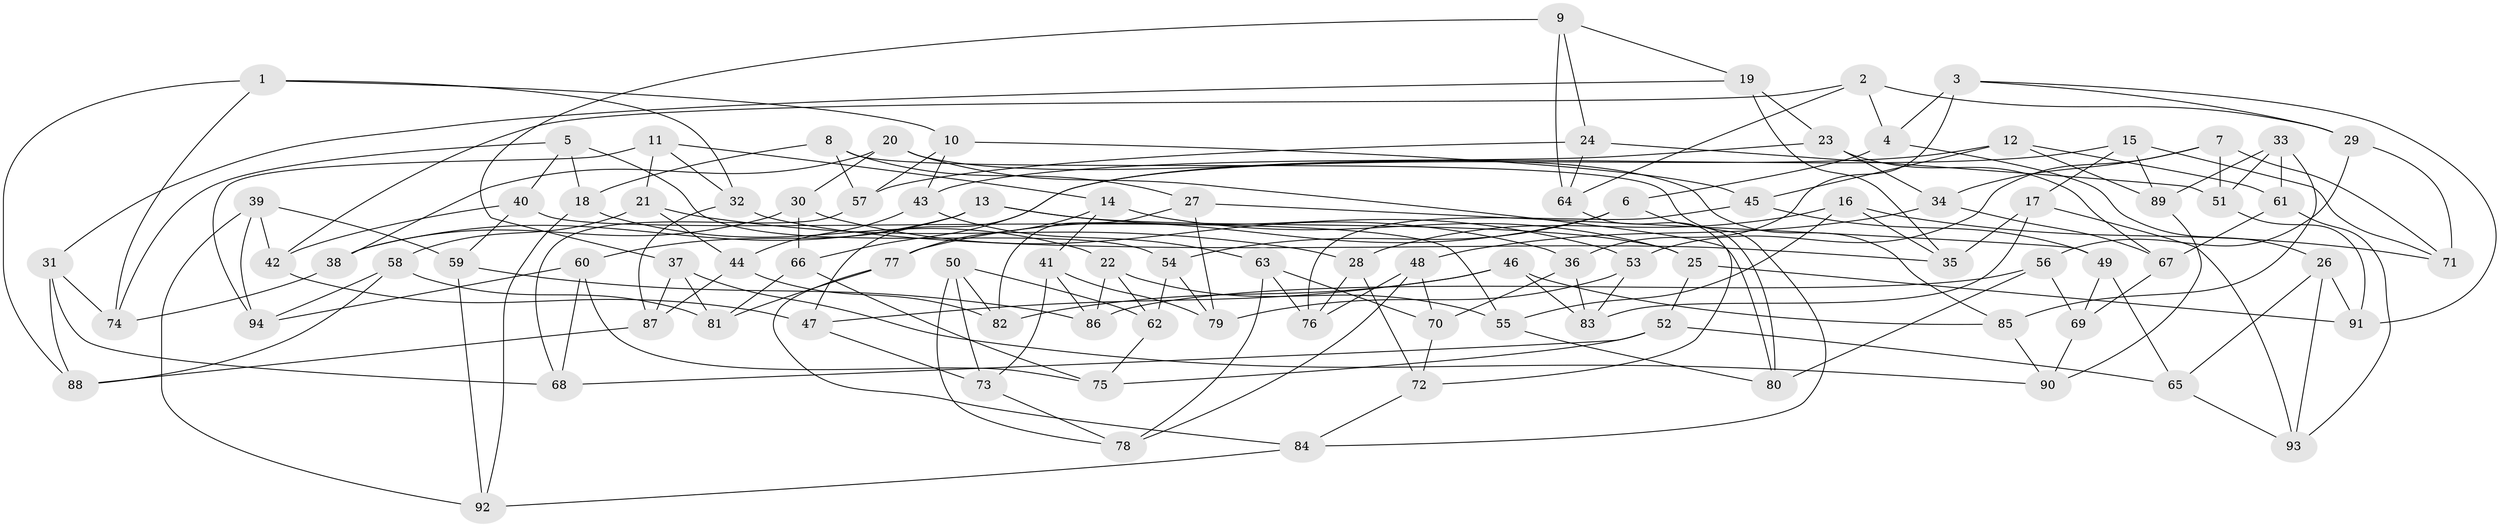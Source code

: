 // coarse degree distribution, {4: 0.23404255319148937, 5: 0.3191489361702128, 6: 0.3617021276595745, 3: 0.02127659574468085, 2: 0.02127659574468085, 8: 0.0425531914893617}
// Generated by graph-tools (version 1.1) at 2025/38/03/04/25 23:38:07]
// undirected, 94 vertices, 188 edges
graph export_dot {
  node [color=gray90,style=filled];
  1;
  2;
  3;
  4;
  5;
  6;
  7;
  8;
  9;
  10;
  11;
  12;
  13;
  14;
  15;
  16;
  17;
  18;
  19;
  20;
  21;
  22;
  23;
  24;
  25;
  26;
  27;
  28;
  29;
  30;
  31;
  32;
  33;
  34;
  35;
  36;
  37;
  38;
  39;
  40;
  41;
  42;
  43;
  44;
  45;
  46;
  47;
  48;
  49;
  50;
  51;
  52;
  53;
  54;
  55;
  56;
  57;
  58;
  59;
  60;
  61;
  62;
  63;
  64;
  65;
  66;
  67;
  68;
  69;
  70;
  71;
  72;
  73;
  74;
  75;
  76;
  77;
  78;
  79;
  80;
  81;
  82;
  83;
  84;
  85;
  86;
  87;
  88;
  89;
  90;
  91;
  92;
  93;
  94;
  1 -- 74;
  1 -- 88;
  1 -- 10;
  1 -- 32;
  2 -- 42;
  2 -- 4;
  2 -- 29;
  2 -- 64;
  3 -- 4;
  3 -- 36;
  3 -- 29;
  3 -- 91;
  4 -- 26;
  4 -- 6;
  5 -- 54;
  5 -- 40;
  5 -- 18;
  5 -- 74;
  6 -- 54;
  6 -- 77;
  6 -- 80;
  7 -- 53;
  7 -- 51;
  7 -- 71;
  7 -- 34;
  8 -- 18;
  8 -- 57;
  8 -- 27;
  8 -- 84;
  9 -- 24;
  9 -- 64;
  9 -- 37;
  9 -- 19;
  10 -- 45;
  10 -- 57;
  10 -- 43;
  11 -- 94;
  11 -- 14;
  11 -- 32;
  11 -- 21;
  12 -- 47;
  12 -- 61;
  12 -- 89;
  12 -- 45;
  13 -- 38;
  13 -- 25;
  13 -- 60;
  13 -- 53;
  14 -- 77;
  14 -- 41;
  14 -- 25;
  15 -- 66;
  15 -- 71;
  15 -- 89;
  15 -- 17;
  16 -- 35;
  16 -- 28;
  16 -- 71;
  16 -- 55;
  17 -- 83;
  17 -- 35;
  17 -- 93;
  18 -- 92;
  18 -- 22;
  19 -- 31;
  19 -- 35;
  19 -- 23;
  20 -- 38;
  20 -- 85;
  20 -- 80;
  20 -- 30;
  21 -- 58;
  21 -- 28;
  21 -- 44;
  22 -- 62;
  22 -- 86;
  22 -- 55;
  23 -- 67;
  23 -- 34;
  23 -- 43;
  24 -- 64;
  24 -- 57;
  24 -- 51;
  25 -- 91;
  25 -- 52;
  26 -- 93;
  26 -- 65;
  26 -- 91;
  27 -- 79;
  27 -- 82;
  27 -- 49;
  28 -- 76;
  28 -- 72;
  29 -- 71;
  29 -- 56;
  30 -- 66;
  30 -- 36;
  30 -- 38;
  31 -- 88;
  31 -- 68;
  31 -- 74;
  32 -- 87;
  32 -- 35;
  33 -- 61;
  33 -- 89;
  33 -- 51;
  33 -- 85;
  34 -- 67;
  34 -- 48;
  36 -- 83;
  36 -- 70;
  37 -- 87;
  37 -- 90;
  37 -- 81;
  38 -- 74;
  39 -- 94;
  39 -- 42;
  39 -- 59;
  39 -- 92;
  40 -- 59;
  40 -- 42;
  40 -- 55;
  41 -- 73;
  41 -- 79;
  41 -- 86;
  42 -- 47;
  43 -- 63;
  43 -- 44;
  44 -- 82;
  44 -- 87;
  45 -- 76;
  45 -- 49;
  46 -- 85;
  46 -- 83;
  46 -- 82;
  46 -- 47;
  47 -- 73;
  48 -- 76;
  48 -- 70;
  48 -- 78;
  49 -- 65;
  49 -- 69;
  50 -- 73;
  50 -- 82;
  50 -- 78;
  50 -- 62;
  51 -- 91;
  52 -- 68;
  52 -- 65;
  52 -- 75;
  53 -- 79;
  53 -- 83;
  54 -- 79;
  54 -- 62;
  55 -- 80;
  56 -- 80;
  56 -- 86;
  56 -- 69;
  57 -- 68;
  58 -- 81;
  58 -- 88;
  58 -- 94;
  59 -- 86;
  59 -- 92;
  60 -- 68;
  60 -- 75;
  60 -- 94;
  61 -- 93;
  61 -- 67;
  62 -- 75;
  63 -- 78;
  63 -- 70;
  63 -- 76;
  64 -- 72;
  65 -- 93;
  66 -- 81;
  66 -- 75;
  67 -- 69;
  69 -- 90;
  70 -- 72;
  72 -- 84;
  73 -- 78;
  77 -- 81;
  77 -- 84;
  84 -- 92;
  85 -- 90;
  87 -- 88;
  89 -- 90;
}
